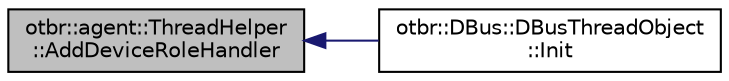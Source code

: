 digraph "otbr::agent::ThreadHelper::AddDeviceRoleHandler"
{
  edge [fontname="Helvetica",fontsize="10",labelfontname="Helvetica",labelfontsize="10"];
  node [fontname="Helvetica",fontsize="10",shape=record];
  rankdir="LR";
  Node3 [label="otbr::agent::ThreadHelper\l::AddDeviceRoleHandler",height=0.2,width=0.4,color="black", fillcolor="grey75", style="filled", fontcolor="black"];
  Node3 -> Node4 [dir="back",color="midnightblue",fontsize="10",style="solid",fontname="Helvetica"];
  Node4 [label="otbr::DBus::DBusThreadObject\l::Init",height=0.2,width=0.4,color="black", fillcolor="white", style="filled",URL="$de/d73/classotbr_1_1DBus_1_1DBusThreadObject.html#a56365e35e991a3d5c2462d3c224b27b7",tooltip="This method initializes the dbus thread object. "];
}
